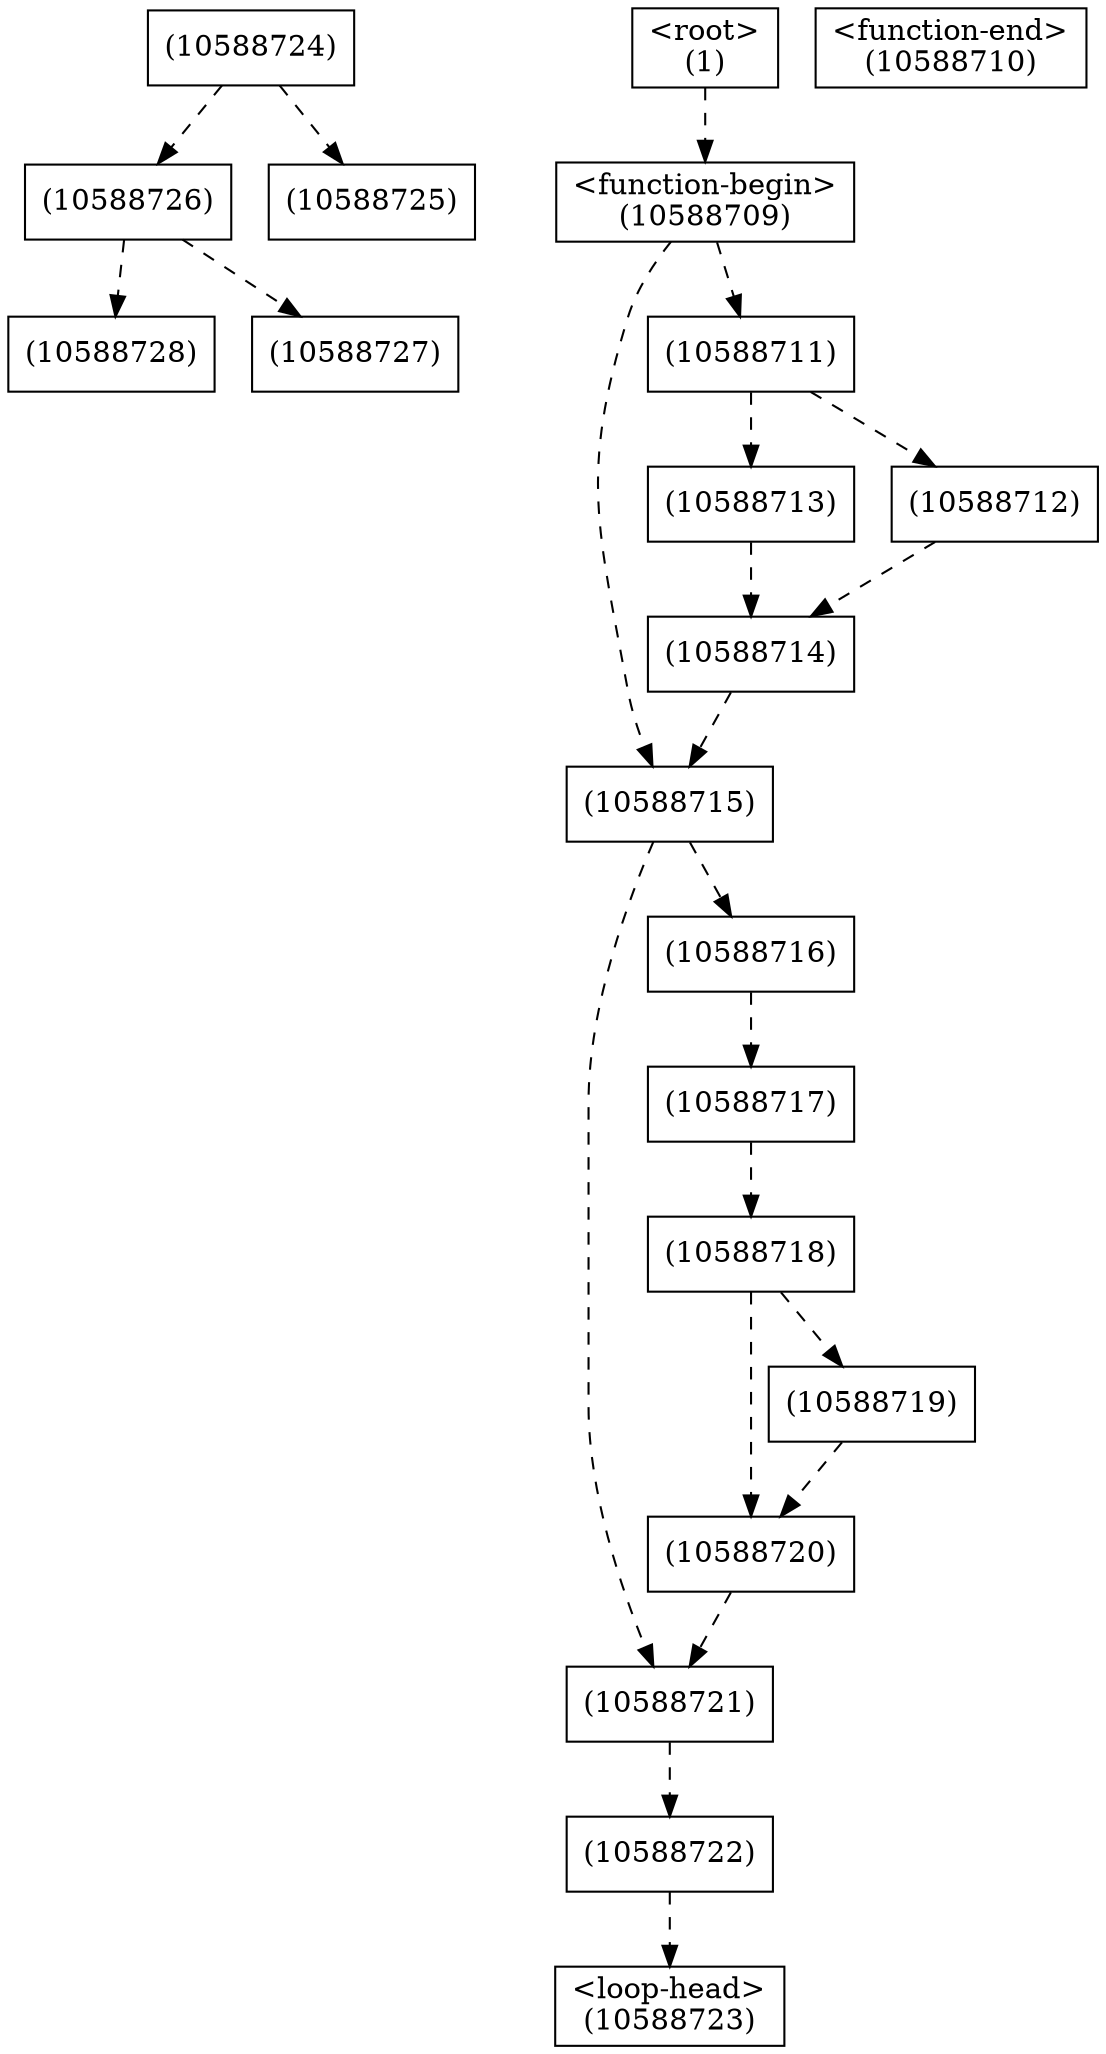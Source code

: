 digraph graphname {
n10588728 [shape=box,label="(10588728)"];
n10588726 -> n10588728[style="dashed"];
n10588727 [shape=box,label="(10588727)"];
n10588726 -> n10588727[style="dashed"];
n10588726 [shape=box,label="(10588726)"];
n10588724 -> n10588726[style="dashed"];
n10588725 [shape=box,label="(10588725)"];
n10588724 -> n10588725[style="dashed"];
n10588724 [shape=box,label="(10588724)"];
n10588723 [shape=box,label="<loop-head>
(10588723)"];
n10588722 -> n10588723[style="dashed"];
n10588722 [shape=box,label="(10588722)"];
n10588721 -> n10588722[style="dashed"];
n10588721 [shape=box,label="(10588721)"];
n10588720 -> n10588721[style="dashed"];
n10588715 -> n10588721[style="dashed"];
n10588720 [shape=box,label="(10588720)"];
n10588719 -> n10588720[style="dashed"];
n10588718 -> n10588720[style="dashed"];
n10588719 [shape=box,label="(10588719)"];
n10588718 -> n10588719[style="dashed"];
n10588718 [shape=box,label="(10588718)"];
n10588717 -> n10588718[style="dashed"];
n10588717 [shape=box,label="(10588717)"];
n10588716 -> n10588717[style="dashed"];
n10588716 [shape=box,label="(10588716)"];
n10588715 -> n10588716[style="dashed"];
n10588715 [shape=box,label="(10588715)"];
n10588714 -> n10588715[style="dashed"];
n10588709 -> n10588715[style="dashed"];
n10588714 [shape=box,label="(10588714)"];
n10588713 -> n10588714[style="dashed"];
n10588712 -> n10588714[style="dashed"];
n10588713 [shape=box,label="(10588713)"];
n10588711 -> n10588713[style="dashed"];
n10588712 [shape=box,label="(10588712)"];
n10588711 -> n10588712[style="dashed"];
n10588711 [shape=box,label="(10588711)"];
n10588709 -> n10588711[style="dashed"];
n10588710 [shape=box,label="<function-end>
(10588710)"];
n10588709 [shape=box,label="<function-begin>
(10588709)"];
n1 -> n10588709[style="dashed"];
n1 [shape=box,label="<root>
(1)"];
}
